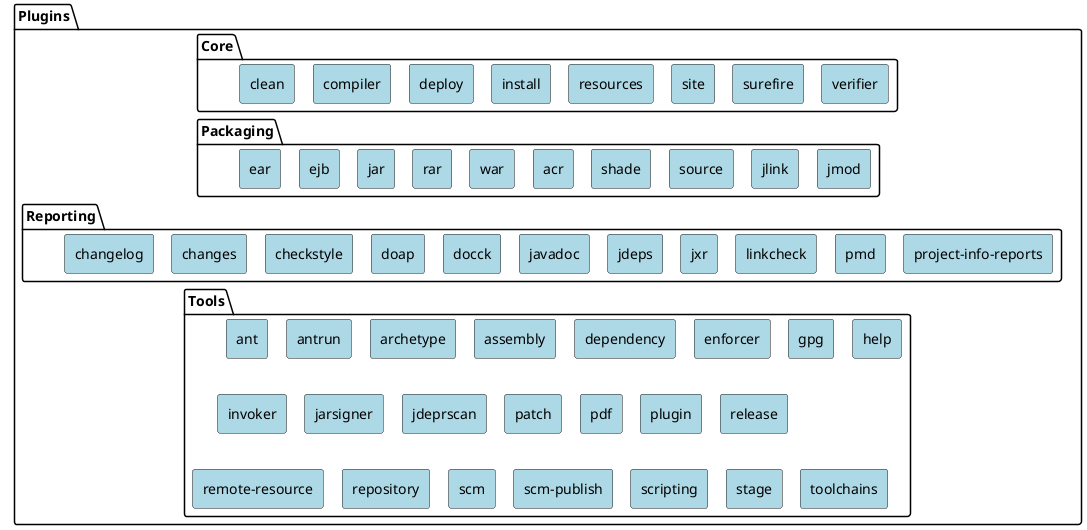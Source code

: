 /*
Licensed to the Apache Software Foundation (ASF) under one
or more contributor license agreements.  See the NOTICE file
distributed with this work for additional information
regarding copyright ownership.  The ASF licenses this file
to you under the Apache License, Version 2.0 (the
"License"); you may not use this file except in compliance
with the License.  You may obtain a copy of the License at

  http://www.apache.org/licenses/LICENSE-2.0

Unless required by applicable law or agreed to in writing,
software distributed under the License is distributed on an
"AS IS" BASIS, WITHOUT WARRANTIES OR CONDITIONS OF ANY
KIND, either express or implied.  See the License for the
specific language governing permissions and limitations
under the License.
*/
@startuml
!pragma layout smetana

<style>
    rectangle {
        BackgroundColor LightBlue
    }
}
</style>

package Plugins {

  package Core {
    rectangle clean
    rectangle compiler
    rectangle deploy
    rectangle install
    rectangle resources
    rectangle site
    rectangle surefire
    rectangle verifier
  }

  package Packaging {
    rectangle ear
    rectangle ejb
    rectangle jar
    rectangle rar
    rectangle war
    rectangle acr
    rectangle shade
    rectangle source
    rectangle jlink
    rectangle jmod
  }

  package Reporting {
    rectangle changelog
    rectangle changes
    rectangle checkstyle
    rectangle doap
    'forgot "docck" ?'
    rectangle docck
    rectangle javadoc
    rectangle jdeps
    rectangle jxr
    rectangle linkcheck
    rectangle pmd
    rectangle "project-info-reports"
  }

  package Tools{
   'forgot "ant" ?'
    rectangle ant
    rectangle antrun
    rectangle archetype
    rectangle assembly
    rectangle dependency
    rectangle enforcer
    rectangle gpg
    rectangle help
    rectangle invoker
    rectangle jarsigner
    rectangle jdeprscan
    rectangle patch
    rectangle pdf
    rectangle plugin
    rectangle release
    rectangle "remote-resource"
    'forgot "repository" ?'
    rectangle repository
    rectangle scm
    rectangle "scm-publish"
    rectangle scripting
    rectangle stage
    rectangle toolchains
  }
}

'hidden dependencies to change layout
Core      -[hidden]down-> Packaging
Packaging -[hidden]down-> Reporting
Packaging -[hidden]down-> Tools
Reporting -[hidden]down-> Tools

clean     -[hidden]> compiler
compiler  -[hidden]> deploy
deploy    -[hidden]> install
install   -[hidden]> resources
resources -[hidden]> site
site      -[hidden]> surefire
surefire  -[hidden]> verifier

ear       -[hidden]> ejb
ejb       -[hidden]> jar
jar       -[hidden]> rar
rar       -[hidden]> war
war       -[hidden]> acr
acr       -[hidden]> shade
shade     -[hidden]> source
source    -[hidden]> jlink
jlink     -[hidden]> jmod

changelog -[hidden]> changes
changes  -[hidden]> checkstyle
checkstyle -[hidden]> doap
doap -[hidden]> docck
docck -[hidden]> javadoc
javadoc -[hidden]> jdeps
jdeps -[hidden]> jxr
jxr  -[hidden]> linkcheck
linkcheck -[hidden]> pmd
pmd -[hidden]> "project-info-reports"

ant -[hidden]> antrun
antrun -[hidden]> archetype
archetype -[hidden]> assembly
assembly -[hidden]> dependency
dependency -[hidden]> enforcer
enforcer -[hidden]> gpg
gpg -[hidden]> help

ant -[hidden]down->invoker
invoker -[hidden]> jarsigner
jarsigner -[hidden]> jdeprscan
jdeprscan -[hidden]> patch
patch -[hidden]> pdf
pdf -[hidden]> plugin
plugin -[hidden]> release
invoker -[hidden]down->"remote-resource"
"remote-resource" -[hidden]> repository
repository -[hidden]> scm
scm -[hidden]> "scm-publish"
"scm-publish" -[hidden]> scripting
scripting -[hidden]> stage
stage -[hidden]> toolchains



url of clean is [[https://github.com/apache/maven-clean-plugin]]

@enduml
